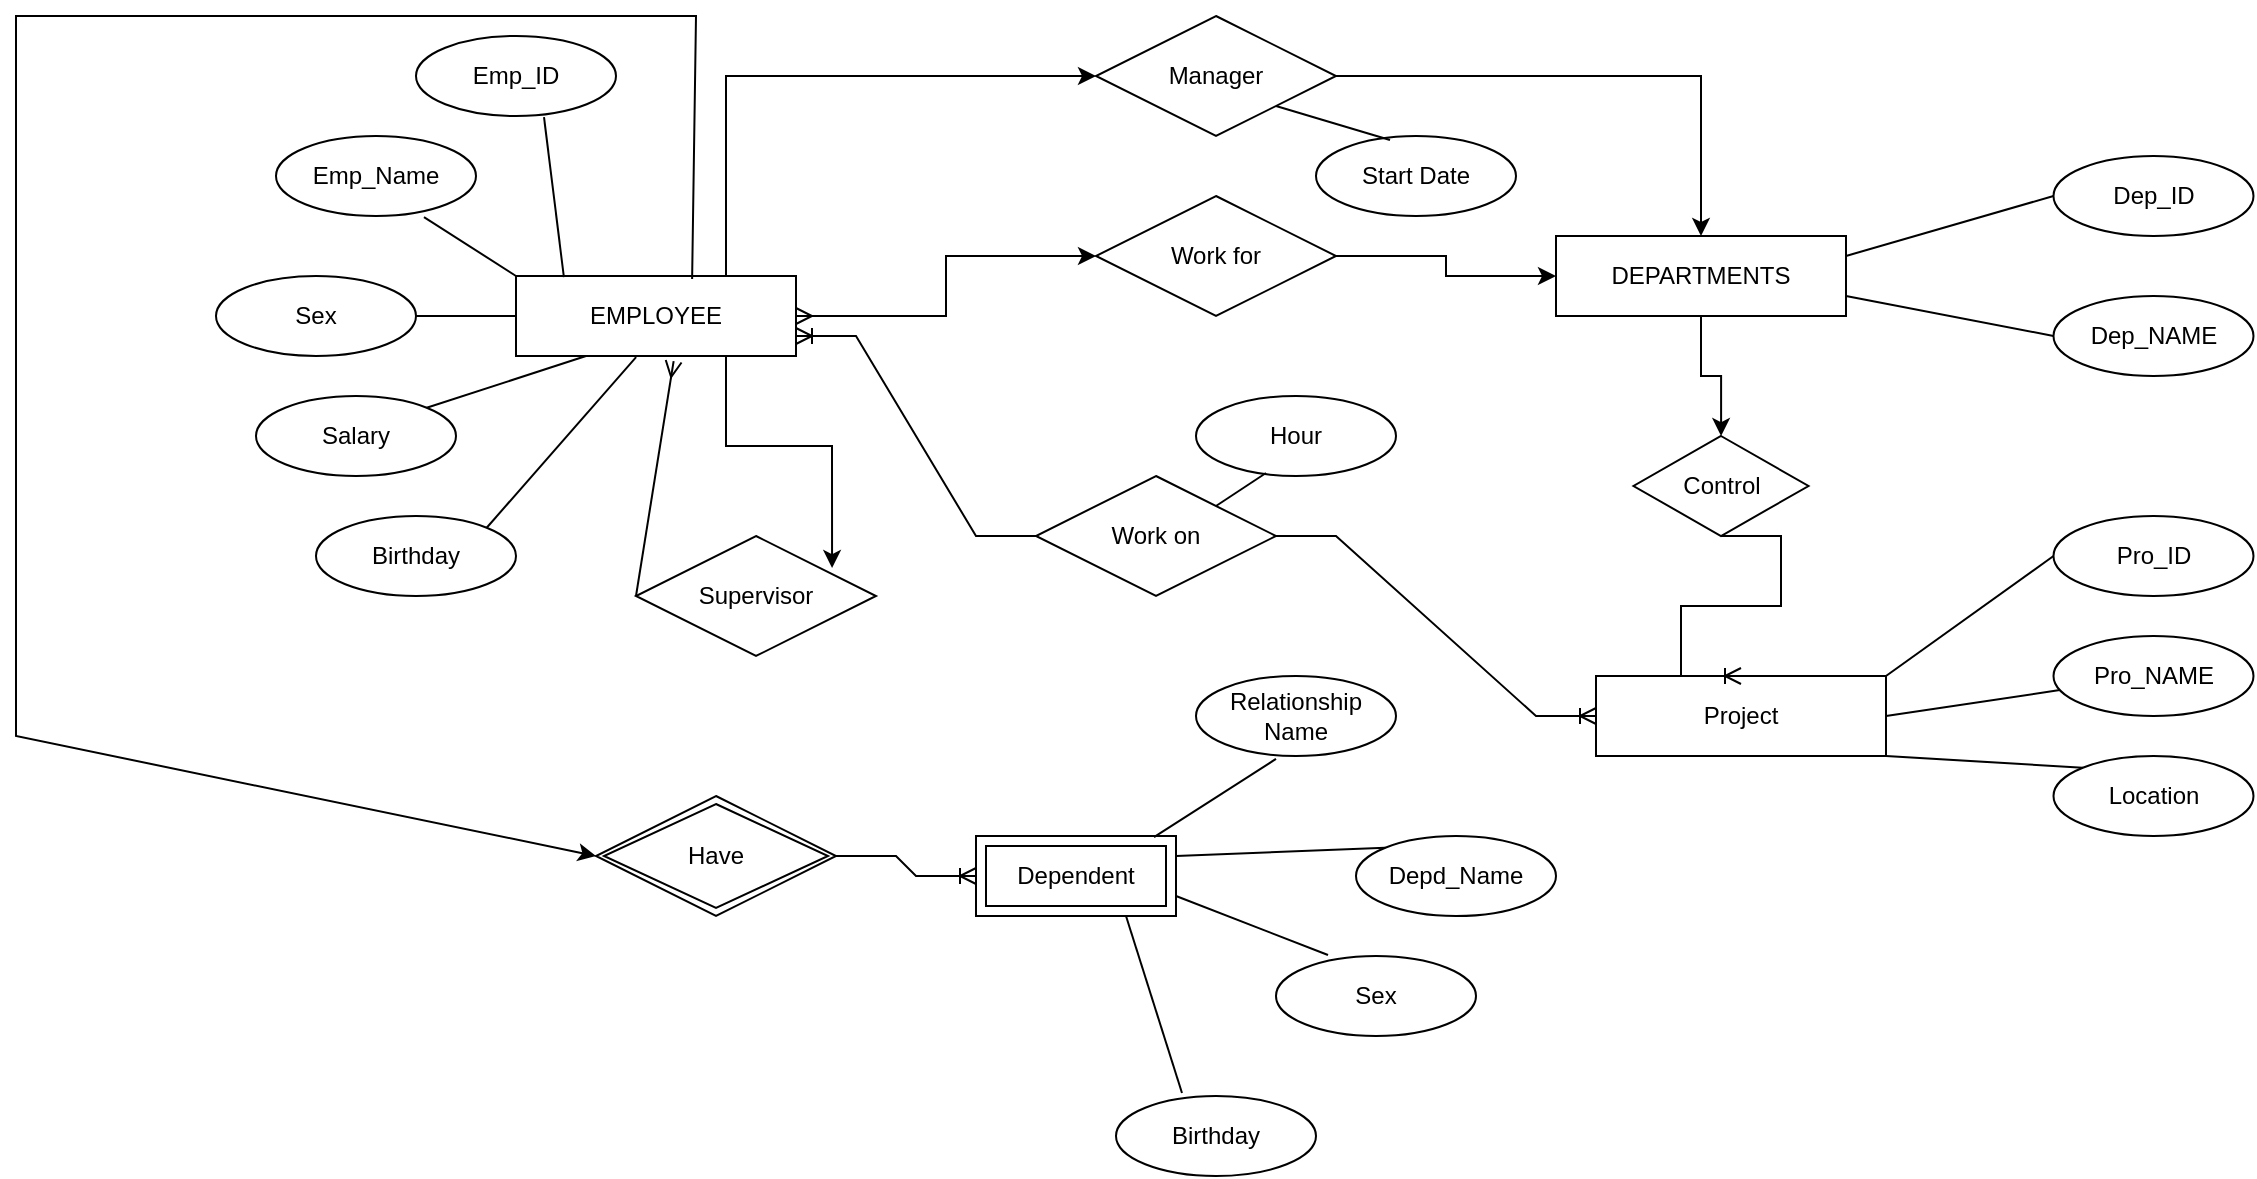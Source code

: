 <mxfile version="26.0.11">
  <diagram id="R2lEEEUBdFMjLlhIrx00" name="Page-1">
    <mxGraphModel dx="2284" dy="780" grid="1" gridSize="10" guides="1" tooltips="1" connect="1" arrows="1" fold="1" page="1" pageScale="1" pageWidth="850" pageHeight="1100" math="0" shadow="0" extFonts="Permanent Marker^https://fonts.googleapis.com/css?family=Permanent+Marker">
      <root>
        <mxCell id="0" />
        <mxCell id="1" parent="0" />
        <mxCell id="ZyC9tnYWMu4igHIbsLCq-19" style="edgeStyle=orthogonalEdgeStyle;rounded=0;orthogonalLoop=1;jettySize=auto;html=1;" edge="1" parent="1" source="NP60Pz9xRDAueaMonVoZ-1" target="NP60Pz9xRDAueaMonVoZ-15">
          <mxGeometry relative="1" as="geometry" />
        </mxCell>
        <mxCell id="NP60Pz9xRDAueaMonVoZ-1" value="DEPARTMENTS" style="whiteSpace=wrap;html=1;align=center;fontStyle=0" parent="1" vertex="1">
          <mxGeometry x="450" y="150" width="145" height="40" as="geometry" />
        </mxCell>
        <mxCell id="NP60Pz9xRDAueaMonVoZ-3" value="Dep_NAME" style="ellipse;whiteSpace=wrap;html=1;align=center;fontStyle=0" parent="1" vertex="1">
          <mxGeometry x="698.75" y="180" width="100" height="40" as="geometry" />
        </mxCell>
        <mxCell id="NP60Pz9xRDAueaMonVoZ-4" value="Dep_ID" style="ellipse;whiteSpace=wrap;html=1;align=center;fontStyle=0" parent="1" vertex="1">
          <mxGeometry x="698.75" y="110" width="100" height="40" as="geometry" />
        </mxCell>
        <mxCell id="ZyC9tnYWMu4igHIbsLCq-20" style="edgeStyle=orthogonalEdgeStyle;rounded=0;orthogonalLoop=1;jettySize=auto;html=1;entryX=0;entryY=0.5;entryDx=0;entryDy=0;startArrow=ERmany;startFill=0;" edge="1" parent="1" source="NP60Pz9xRDAueaMonVoZ-5" target="NP60Pz9xRDAueaMonVoZ-61">
          <mxGeometry relative="1" as="geometry" />
        </mxCell>
        <mxCell id="ZyC9tnYWMu4igHIbsLCq-21" style="edgeStyle=orthogonalEdgeStyle;rounded=0;orthogonalLoop=1;jettySize=auto;html=1;exitX=0.75;exitY=0;exitDx=0;exitDy=0;entryX=0;entryY=0.5;entryDx=0;entryDy=0;" edge="1" parent="1" source="NP60Pz9xRDAueaMonVoZ-5" target="ZyC9tnYWMu4igHIbsLCq-2">
          <mxGeometry relative="1" as="geometry">
            <mxPoint x="60" y="60" as="targetPoint" />
          </mxGeometry>
        </mxCell>
        <mxCell id="NP60Pz9xRDAueaMonVoZ-5" value="EMPLOYEE" style="Entity;whiteSpace=wrap;html=1;align=center;fontStyle=0" parent="1" vertex="1">
          <mxGeometry x="-70" y="170" width="140" height="40" as="geometry" />
        </mxCell>
        <mxCell id="NP60Pz9xRDAueaMonVoZ-13" value="" style="endArrow=none;html=1;rounded=0;fontFamily=Helvetica;fontSize=12;fontColor=default;exitX=1;exitY=0.75;exitDx=0;exitDy=0;entryX=0;entryY=0.5;entryDx=0;entryDy=0;fontStyle=0;align=center;" parent="1" source="NP60Pz9xRDAueaMonVoZ-1" target="NP60Pz9xRDAueaMonVoZ-3" edge="1">
          <mxGeometry width="50" height="50" relative="1" as="geometry">
            <mxPoint x="403.75" y="190" as="sourcePoint" />
            <mxPoint x="428.75" y="150" as="targetPoint" />
          </mxGeometry>
        </mxCell>
        <mxCell id="NP60Pz9xRDAueaMonVoZ-14" value="" style="endArrow=none;html=1;rounded=0;fontFamily=Helvetica;fontSize=12;fontColor=default;entryX=0;entryY=0.5;entryDx=0;entryDy=0;exitX=1;exitY=0.25;exitDx=0;exitDy=0;fontStyle=0;align=center;" parent="1" source="NP60Pz9xRDAueaMonVoZ-1" target="NP60Pz9xRDAueaMonVoZ-4" edge="1">
          <mxGeometry relative="1" as="geometry">
            <mxPoint x="548.75" y="170" as="sourcePoint" />
            <mxPoint x="648.75" y="160" as="targetPoint" />
          </mxGeometry>
        </mxCell>
        <mxCell id="NP60Pz9xRDAueaMonVoZ-15" value="Control" style="shape=rhombus;perimeter=rhombusPerimeter;whiteSpace=wrap;html=1;align=center;strokeColor=default;verticalAlign=middle;fontFamily=Helvetica;fontSize=12;fontColor=default;fillColor=default;fontStyle=0" parent="1" vertex="1">
          <mxGeometry x="488.75" y="250" width="87.5" height="50" as="geometry" />
        </mxCell>
        <mxCell id="NP60Pz9xRDAueaMonVoZ-26" value="Project" style="whiteSpace=wrap;html=1;align=center;fontStyle=0" parent="1" vertex="1">
          <mxGeometry x="470" y="370" width="145" height="40" as="geometry" />
        </mxCell>
        <mxCell id="NP60Pz9xRDAueaMonVoZ-28" value="Pro_ID" style="ellipse;whiteSpace=wrap;html=1;align=center;fontStyle=0" parent="1" vertex="1">
          <mxGeometry x="698.75" y="290" width="100" height="40" as="geometry" />
        </mxCell>
        <mxCell id="NP60Pz9xRDAueaMonVoZ-29" value="Pro_NAME" style="ellipse;whiteSpace=wrap;html=1;align=center;fontStyle=0" parent="1" vertex="1">
          <mxGeometry x="698.75" y="350" width="100" height="40" as="geometry" />
        </mxCell>
        <mxCell id="NP60Pz9xRDAueaMonVoZ-32" value="Location" style="ellipse;whiteSpace=wrap;html=1;align=center;fontStyle=0" parent="1" vertex="1">
          <mxGeometry x="698.75" y="410" width="100" height="40" as="geometry" />
        </mxCell>
        <mxCell id="NP60Pz9xRDAueaMonVoZ-33" value="" style="endArrow=none;html=1;rounded=0;fontFamily=Helvetica;fontSize=12;fontColor=default;exitX=1;exitY=0;exitDx=0;exitDy=0;entryX=0;entryY=0.5;entryDx=0;entryDy=0;fontStyle=0;align=center;" parent="1" source="NP60Pz9xRDAueaMonVoZ-26" target="NP60Pz9xRDAueaMonVoZ-28" edge="1">
          <mxGeometry relative="1" as="geometry">
            <mxPoint x="448.75" y="200" as="sourcePoint" />
            <mxPoint x="578.75" y="200" as="targetPoint" />
          </mxGeometry>
        </mxCell>
        <mxCell id="NP60Pz9xRDAueaMonVoZ-34" value="" style="endArrow=none;html=1;rounded=0;fontFamily=Helvetica;fontSize=12;fontColor=default;exitX=1;exitY=0.5;exitDx=0;exitDy=0;fontStyle=0;align=center;" parent="1" source="NP60Pz9xRDAueaMonVoZ-26" target="NP60Pz9xRDAueaMonVoZ-29" edge="1">
          <mxGeometry relative="1" as="geometry">
            <mxPoint x="633.75" y="340" as="sourcePoint" />
            <mxPoint x="728.75" y="320" as="targetPoint" />
          </mxGeometry>
        </mxCell>
        <mxCell id="NP60Pz9xRDAueaMonVoZ-35" value="" style="endArrow=none;html=1;rounded=0;fontFamily=Helvetica;fontSize=12;fontColor=default;exitX=1;exitY=1;exitDx=0;exitDy=0;entryX=0;entryY=0;entryDx=0;entryDy=0;fontStyle=0;align=center;" parent="1" source="NP60Pz9xRDAueaMonVoZ-26" target="NP60Pz9xRDAueaMonVoZ-32" edge="1">
          <mxGeometry relative="1" as="geometry">
            <mxPoint x="643.75" y="350" as="sourcePoint" />
            <mxPoint x="738.75" y="330" as="targetPoint" />
          </mxGeometry>
        </mxCell>
        <mxCell id="NP60Pz9xRDAueaMonVoZ-38" value="Emp_ID" style="ellipse;whiteSpace=wrap;html=1;align=center;fontStyle=0" parent="1" vertex="1">
          <mxGeometry x="-120" y="50" width="100" height="40" as="geometry" />
        </mxCell>
        <mxCell id="NP60Pz9xRDAueaMonVoZ-39" value="Birthday" style="ellipse;whiteSpace=wrap;html=1;align=center;fontStyle=0" parent="1" vertex="1">
          <mxGeometry x="-170" y="290" width="100" height="40" as="geometry" />
        </mxCell>
        <mxCell id="NP60Pz9xRDAueaMonVoZ-40" value="Sex" style="ellipse;whiteSpace=wrap;html=1;align=center;fontStyle=0" parent="1" vertex="1">
          <mxGeometry x="-220" y="170" width="100" height="40" as="geometry" />
        </mxCell>
        <mxCell id="NP60Pz9xRDAueaMonVoZ-41" value="Emp_Name" style="ellipse;whiteSpace=wrap;html=1;align=center;fontStyle=0" parent="1" vertex="1">
          <mxGeometry x="-190" y="100" width="100" height="40" as="geometry" />
        </mxCell>
        <mxCell id="NP60Pz9xRDAueaMonVoZ-42" value="Salary" style="ellipse;whiteSpace=wrap;html=1;align=center;fontStyle=0" parent="1" vertex="1">
          <mxGeometry x="-200" y="230" width="100" height="40" as="geometry" />
        </mxCell>
        <mxCell id="NP60Pz9xRDAueaMonVoZ-43" value="" style="endArrow=none;html=1;rounded=0;fontFamily=Helvetica;fontSize=12;fontColor=default;exitX=0.171;exitY=0.013;exitDx=0;exitDy=0;exitPerimeter=0;entryX=0.64;entryY=1.013;entryDx=0;entryDy=0;entryPerimeter=0;fontStyle=0;align=center;" parent="1" source="NP60Pz9xRDAueaMonVoZ-5" target="NP60Pz9xRDAueaMonVoZ-38" edge="1">
          <mxGeometry relative="1" as="geometry">
            <mxPoint x="-40" y="130" as="sourcePoint" />
            <mxPoint x="120" y="130" as="targetPoint" />
          </mxGeometry>
        </mxCell>
        <mxCell id="NP60Pz9xRDAueaMonVoZ-44" value="" style="endArrow=none;html=1;rounded=0;fontFamily=Helvetica;fontSize=12;fontColor=default;exitX=0;exitY=0;exitDx=0;exitDy=0;entryX=0.74;entryY=1.013;entryDx=0;entryDy=0;entryPerimeter=0;fontStyle=0;align=center;" parent="1" source="NP60Pz9xRDAueaMonVoZ-5" target="NP60Pz9xRDAueaMonVoZ-41" edge="1">
          <mxGeometry relative="1" as="geometry">
            <mxPoint x="-30" y="140" as="sourcePoint" />
            <mxPoint x="130" y="140" as="targetPoint" />
          </mxGeometry>
        </mxCell>
        <mxCell id="NP60Pz9xRDAueaMonVoZ-45" value="" style="endArrow=none;html=1;rounded=0;fontFamily=Helvetica;fontSize=12;fontColor=default;exitX=0;exitY=0.5;exitDx=0;exitDy=0;entryX=1;entryY=0.5;entryDx=0;entryDy=0;fontStyle=0;align=center;" parent="1" source="NP60Pz9xRDAueaMonVoZ-5" target="NP60Pz9xRDAueaMonVoZ-40" edge="1">
          <mxGeometry relative="1" as="geometry">
            <mxPoint x="-20" y="130" as="sourcePoint" />
            <mxPoint x="140" y="130" as="targetPoint" />
          </mxGeometry>
        </mxCell>
        <mxCell id="NP60Pz9xRDAueaMonVoZ-48" value="" style="endArrow=none;html=1;rounded=0;fontFamily=Helvetica;fontSize=12;fontColor=default;entryX=0.25;entryY=1;entryDx=0;entryDy=0;exitX=1;exitY=0;exitDx=0;exitDy=0;fontStyle=0;align=center;" parent="1" source="NP60Pz9xRDAueaMonVoZ-42" target="NP60Pz9xRDAueaMonVoZ-5" edge="1">
          <mxGeometry relative="1" as="geometry">
            <mxPoint x="-90" y="249.38" as="sourcePoint" />
            <mxPoint x="70" y="249.38" as="targetPoint" />
          </mxGeometry>
        </mxCell>
        <mxCell id="NP60Pz9xRDAueaMonVoZ-49" value="" style="endArrow=none;html=1;rounded=0;fontFamily=Helvetica;fontSize=12;fontColor=default;entryX=0.429;entryY=1.013;entryDx=0;entryDy=0;entryPerimeter=0;exitX=1;exitY=0;exitDx=0;exitDy=0;fontStyle=0;align=center;" parent="1" source="NP60Pz9xRDAueaMonVoZ-39" target="NP60Pz9xRDAueaMonVoZ-5" edge="1">
          <mxGeometry relative="1" as="geometry">
            <mxPoint x="-60" y="290" as="sourcePoint" />
            <mxPoint x="-5" y="250.62" as="targetPoint" />
          </mxGeometry>
        </mxCell>
        <mxCell id="NP60Pz9xRDAueaMonVoZ-50" value="Work on" style="shape=rhombus;perimeter=rhombusPerimeter;whiteSpace=wrap;html=1;align=center;strokeColor=default;verticalAlign=middle;fontFamily=Helvetica;fontSize=12;fontColor=default;fillColor=default;fontStyle=0" parent="1" vertex="1">
          <mxGeometry x="190" y="270" width="120" height="60" as="geometry" />
        </mxCell>
        <mxCell id="NP60Pz9xRDAueaMonVoZ-59" value="Hour" style="ellipse;whiteSpace=wrap;html=1;align=center;strokeColor=default;verticalAlign=middle;fontFamily=Helvetica;fontSize=12;fontColor=default;fillColor=default;fontStyle=0" parent="1" vertex="1">
          <mxGeometry x="270" y="230" width="100" height="40" as="geometry" />
        </mxCell>
        <mxCell id="NP60Pz9xRDAueaMonVoZ-60" value="" style="endArrow=none;html=1;rounded=0;fontFamily=Helvetica;fontSize=12;fontColor=default;entryX=0.35;entryY=0.963;entryDx=0;entryDy=0;exitX=1;exitY=0;exitDx=0;exitDy=0;entryPerimeter=0;fontStyle=0;align=center;" parent="1" source="NP60Pz9xRDAueaMonVoZ-50" target="NP60Pz9xRDAueaMonVoZ-59" edge="1">
          <mxGeometry relative="1" as="geometry">
            <mxPoint x="250" y="325" as="sourcePoint" />
            <mxPoint x="371" y="400" as="targetPoint" />
          </mxGeometry>
        </mxCell>
        <mxCell id="ZyC9tnYWMu4igHIbsLCq-17" style="edgeStyle=orthogonalEdgeStyle;rounded=0;orthogonalLoop=1;jettySize=auto;html=1;entryX=0;entryY=0.5;entryDx=0;entryDy=0;" edge="1" parent="1" source="NP60Pz9xRDAueaMonVoZ-61" target="NP60Pz9xRDAueaMonVoZ-1">
          <mxGeometry relative="1" as="geometry" />
        </mxCell>
        <mxCell id="NP60Pz9xRDAueaMonVoZ-61" value="Work for" style="shape=rhombus;perimeter=rhombusPerimeter;whiteSpace=wrap;html=1;align=center;strokeColor=default;verticalAlign=middle;fontFamily=Helvetica;fontSize=12;fontColor=default;fillColor=default;fontStyle=0" parent="1" vertex="1">
          <mxGeometry x="220" y="130" width="120" height="60" as="geometry" />
        </mxCell>
        <mxCell id="NP60Pz9xRDAueaMonVoZ-64" value="Dependent" style="shape=ext;margin=3;double=1;whiteSpace=wrap;html=1;align=center;strokeColor=default;verticalAlign=middle;fontFamily=Helvetica;fontSize=12;fontColor=default;fillColor=default;fontStyle=0" parent="1" vertex="1">
          <mxGeometry x="160" y="450" width="100" height="40" as="geometry" />
        </mxCell>
        <mxCell id="NP60Pz9xRDAueaMonVoZ-65" value="Birthday" style="ellipse;whiteSpace=wrap;html=1;align=center;strokeColor=default;verticalAlign=middle;fontFamily=Helvetica;fontSize=12;fontColor=default;fillColor=default;fontStyle=0" parent="1" vertex="1">
          <mxGeometry x="230" y="580" width="100" height="40" as="geometry" />
        </mxCell>
        <mxCell id="NP60Pz9xRDAueaMonVoZ-66" value="Relationship Name" style="ellipse;whiteSpace=wrap;html=1;align=center;strokeColor=default;verticalAlign=middle;fontFamily=Helvetica;fontSize=12;fontColor=default;fillColor=default;fontStyle=0" parent="1" vertex="1">
          <mxGeometry x="270" y="370" width="100" height="40" as="geometry" />
        </mxCell>
        <mxCell id="NP60Pz9xRDAueaMonVoZ-67" value="Sex" style="ellipse;whiteSpace=wrap;html=1;align=center;strokeColor=default;verticalAlign=middle;fontFamily=Helvetica;fontSize=12;fontColor=default;fillColor=default;fontStyle=0" parent="1" vertex="1">
          <mxGeometry x="310" y="510" width="100" height="40" as="geometry" />
        </mxCell>
        <mxCell id="NP60Pz9xRDAueaMonVoZ-68" value="Depd_Name" style="ellipse;whiteSpace=wrap;html=1;align=center;strokeColor=default;verticalAlign=middle;fontFamily=Helvetica;fontSize=12;fontColor=default;fillColor=default;fontStyle=0" parent="1" vertex="1">
          <mxGeometry x="350" y="450" width="100" height="40" as="geometry" />
        </mxCell>
        <mxCell id="NP60Pz9xRDAueaMonVoZ-69" value="" style="endArrow=none;html=1;rounded=0;fontFamily=Helvetica;fontSize=12;fontColor=default;entryX=0.4;entryY=1.037;entryDx=0;entryDy=0;exitX=0.89;exitY=0.013;exitDx=0;exitDy=0;entryPerimeter=0;exitPerimeter=0;fontStyle=0;align=center;" parent="1" source="NP60Pz9xRDAueaMonVoZ-64" target="NP60Pz9xRDAueaMonVoZ-66" edge="1">
          <mxGeometry relative="1" as="geometry">
            <mxPoint x="220" y="420" as="sourcePoint" />
            <mxPoint x="285" y="394" as="targetPoint" />
          </mxGeometry>
        </mxCell>
        <mxCell id="NP60Pz9xRDAueaMonVoZ-70" value="" style="endArrow=none;html=1;rounded=0;fontFamily=Helvetica;fontSize=12;fontColor=default;entryX=0;entryY=0;entryDx=0;entryDy=0;exitX=1;exitY=0.25;exitDx=0;exitDy=0;fontStyle=0;align=center;" parent="1" source="NP60Pz9xRDAueaMonVoZ-64" target="NP60Pz9xRDAueaMonVoZ-68" edge="1">
          <mxGeometry relative="1" as="geometry">
            <mxPoint x="259" y="441" as="sourcePoint" />
            <mxPoint x="290" y="401" as="targetPoint" />
          </mxGeometry>
        </mxCell>
        <mxCell id="NP60Pz9xRDAueaMonVoZ-71" value="" style="endArrow=none;html=1;rounded=0;fontFamily=Helvetica;fontSize=12;fontColor=default;entryX=0.26;entryY=-0.012;entryDx=0;entryDy=0;exitX=1;exitY=0.75;exitDx=0;exitDy=0;entryPerimeter=0;fontStyle=0;align=center;" parent="1" source="NP60Pz9xRDAueaMonVoZ-64" target="NP60Pz9xRDAueaMonVoZ-67" edge="1">
          <mxGeometry relative="1" as="geometry">
            <mxPoint x="270" y="450" as="sourcePoint" />
            <mxPoint x="325" y="436" as="targetPoint" />
          </mxGeometry>
        </mxCell>
        <mxCell id="NP60Pz9xRDAueaMonVoZ-72" value="" style="endArrow=none;html=1;rounded=0;fontFamily=Helvetica;fontSize=12;fontColor=default;entryX=0.33;entryY=-0.037;entryDx=0;entryDy=0;exitX=0.75;exitY=1;exitDx=0;exitDy=0;entryPerimeter=0;fontStyle=0;align=center;" parent="1" source="NP60Pz9xRDAueaMonVoZ-64" target="NP60Pz9xRDAueaMonVoZ-65" edge="1">
          <mxGeometry relative="1" as="geometry">
            <mxPoint x="270" y="470" as="sourcePoint" />
            <mxPoint x="306" y="510" as="targetPoint" />
          </mxGeometry>
        </mxCell>
        <mxCell id="NP60Pz9xRDAueaMonVoZ-73" value="" style="endArrow=classic;html=1;rounded=0;fontFamily=Helvetica;fontSize=12;fontColor=default;exitX=0.629;exitY=0.037;exitDx=0;exitDy=0;exitPerimeter=0;fontStyle=0;align=center;entryX=0;entryY=0.5;entryDx=0;entryDy=0;endFill=1;" parent="1" source="NP60Pz9xRDAueaMonVoZ-5" target="pb6bldwqIKgPGY0LWK2q-7" edge="1">
          <mxGeometry relative="1" as="geometry">
            <mxPoint x="100" y="240" as="sourcePoint" />
            <mxPoint x="-130" y="430" as="targetPoint" />
            <Array as="points">
              <mxPoint x="20" y="40" />
              <mxPoint x="-320" y="40" />
              <mxPoint x="-320" y="400" />
            </Array>
          </mxGeometry>
        </mxCell>
        <mxCell id="pb6bldwqIKgPGY0LWK2q-1" value="Supervisor" style="shape=rhombus;perimeter=rhombusPerimeter;whiteSpace=wrap;html=1;align=center;fontStyle=0" parent="1" vertex="1">
          <mxGeometry x="-10" y="300" width="120" height="60" as="geometry" />
        </mxCell>
        <mxCell id="pb6bldwqIKgPGY0LWK2q-3" value="" style="endArrow=ERmany;html=1;rounded=0;fontFamily=Helvetica;fontSize=12;fontColor=default;entryX=0.563;entryY=1.065;entryDx=0;entryDy=0;fontStyle=0;align=center;exitX=0;exitY=0.5;exitDx=0;exitDy=0;entryPerimeter=0;endFill=0;" parent="1" source="pb6bldwqIKgPGY0LWK2q-1" target="NP60Pz9xRDAueaMonVoZ-5" edge="1">
          <mxGeometry relative="1" as="geometry">
            <mxPoint x="110" y="320" as="sourcePoint" />
            <mxPoint x="45" y="220" as="targetPoint" />
          </mxGeometry>
        </mxCell>
        <mxCell id="pb6bldwqIKgPGY0LWK2q-7" value="Have" style="shape=rhombus;double=1;perimeter=rhombusPerimeter;whiteSpace=wrap;html=1;align=center;" parent="1" vertex="1">
          <mxGeometry x="-30" y="430" width="120" height="60" as="geometry" />
        </mxCell>
        <mxCell id="ZyC9tnYWMu4igHIbsLCq-1" value="" style="edgeStyle=entityRelationEdgeStyle;fontSize=12;html=1;endArrow=ERoneToMany;rounded=0;exitX=1;exitY=0.5;exitDx=0;exitDy=0;entryX=0;entryY=0.5;entryDx=0;entryDy=0;" edge="1" parent="1" source="pb6bldwqIKgPGY0LWK2q-7" target="NP60Pz9xRDAueaMonVoZ-64">
          <mxGeometry width="100" height="100" relative="1" as="geometry">
            <mxPoint x="150" y="400" as="sourcePoint" />
            <mxPoint x="250" y="300" as="targetPoint" />
          </mxGeometry>
        </mxCell>
        <mxCell id="ZyC9tnYWMu4igHIbsLCq-22" style="edgeStyle=orthogonalEdgeStyle;rounded=0;orthogonalLoop=1;jettySize=auto;html=1;entryX=0.5;entryY=0;entryDx=0;entryDy=0;" edge="1" parent="1" source="ZyC9tnYWMu4igHIbsLCq-2" target="NP60Pz9xRDAueaMonVoZ-1">
          <mxGeometry relative="1" as="geometry">
            <mxPoint x="530" y="70" as="targetPoint" />
          </mxGeometry>
        </mxCell>
        <mxCell id="ZyC9tnYWMu4igHIbsLCq-2" value="Manager" style="shape=rhombus;perimeter=rhombusPerimeter;whiteSpace=wrap;html=1;align=center;" vertex="1" parent="1">
          <mxGeometry x="220" y="40" width="120" height="60" as="geometry" />
        </mxCell>
        <mxCell id="ZyC9tnYWMu4igHIbsLCq-8" value="Start Date" style="ellipse;whiteSpace=wrap;html=1;align=center;strokeColor=default;verticalAlign=middle;fontFamily=Helvetica;fontSize=12;fontColor=default;fillColor=default;fontStyle=0" vertex="1" parent="1">
          <mxGeometry x="330" y="100" width="100" height="40" as="geometry" />
        </mxCell>
        <mxCell id="ZyC9tnYWMu4igHIbsLCq-9" value="" style="endArrow=none;html=1;rounded=0;fontFamily=Helvetica;fontSize=12;fontColor=default;exitX=0.37;exitY=0.05;exitDx=0;exitDy=0;entryX=1;entryY=1;entryDx=0;entryDy=0;exitPerimeter=0;fontStyle=0;align=center;" edge="1" parent="1" source="ZyC9tnYWMu4igHIbsLCq-8" target="ZyC9tnYWMu4igHIbsLCq-2">
          <mxGeometry relative="1" as="geometry">
            <mxPoint x="524" y="206" as="sourcePoint" />
            <mxPoint x="543" y="260" as="targetPoint" />
          </mxGeometry>
        </mxCell>
        <mxCell id="ZyC9tnYWMu4igHIbsLCq-10" value="" style="edgeStyle=entityRelationEdgeStyle;fontSize=12;html=1;endArrow=ERoneToMany;rounded=0;entryX=1;entryY=0.75;entryDx=0;entryDy=0;exitX=0;exitY=0.5;exitDx=0;exitDy=0;" edge="1" parent="1" source="NP60Pz9xRDAueaMonVoZ-50" target="NP60Pz9xRDAueaMonVoZ-5">
          <mxGeometry width="100" height="100" relative="1" as="geometry">
            <mxPoint x="150" y="400" as="sourcePoint" />
            <mxPoint x="250" y="300" as="targetPoint" />
          </mxGeometry>
        </mxCell>
        <mxCell id="ZyC9tnYWMu4igHIbsLCq-11" value="" style="edgeStyle=entityRelationEdgeStyle;fontSize=12;html=1;endArrow=ERoneToMany;rounded=0;entryX=0;entryY=0.5;entryDx=0;entryDy=0;exitX=1;exitY=0.5;exitDx=0;exitDy=0;" edge="1" parent="1" source="NP60Pz9xRDAueaMonVoZ-50" target="NP60Pz9xRDAueaMonVoZ-26">
          <mxGeometry width="100" height="100" relative="1" as="geometry">
            <mxPoint x="200" y="310" as="sourcePoint" />
            <mxPoint x="80" y="210" as="targetPoint" />
          </mxGeometry>
        </mxCell>
        <mxCell id="ZyC9tnYWMu4igHIbsLCq-13" value="" style="edgeStyle=entityRelationEdgeStyle;fontSize=12;html=1;endArrow=ERoneToMany;rounded=0;entryX=0.5;entryY=0;entryDx=0;entryDy=0;exitX=0.5;exitY=1;exitDx=0;exitDy=0;" edge="1" parent="1" source="NP60Pz9xRDAueaMonVoZ-15" target="NP60Pz9xRDAueaMonVoZ-26">
          <mxGeometry width="100" height="100" relative="1" as="geometry">
            <mxPoint x="150" y="400" as="sourcePoint" />
            <mxPoint x="250" y="300" as="targetPoint" />
          </mxGeometry>
        </mxCell>
        <mxCell id="ZyC9tnYWMu4igHIbsLCq-24" style="edgeStyle=orthogonalEdgeStyle;rounded=0;orthogonalLoop=1;jettySize=auto;html=1;exitX=0.75;exitY=1;exitDx=0;exitDy=0;entryX=0.817;entryY=0.267;entryDx=0;entryDy=0;entryPerimeter=0;" edge="1" parent="1" source="NP60Pz9xRDAueaMonVoZ-5" target="pb6bldwqIKgPGY0LWK2q-1">
          <mxGeometry relative="1" as="geometry" />
        </mxCell>
      </root>
    </mxGraphModel>
  </diagram>
</mxfile>
